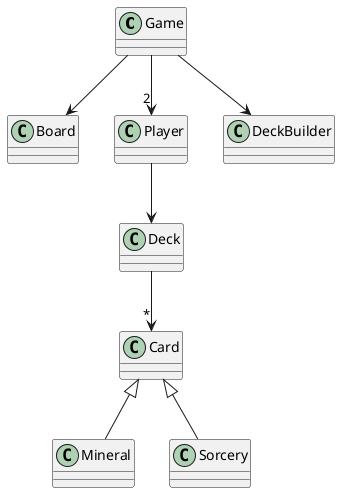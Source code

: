 @startuml

Game --> Board
Game --> "2" Player
Game --> DeckBuilder
Player --> Deck
Deck --> "*" Card
Card <|-- Mineral
Card <|-- Sorcery
@enduml
